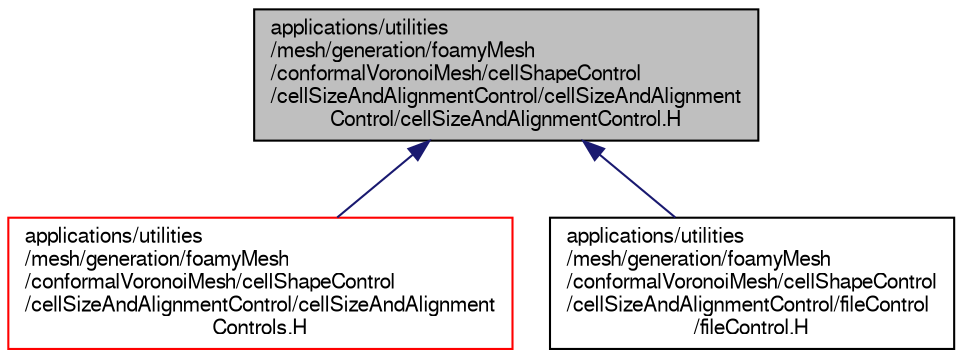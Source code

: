 digraph "applications/utilities/mesh/generation/foamyMesh/conformalVoronoiMesh/cellShapeControl/cellSizeAndAlignmentControl/cellSizeAndAlignmentControl/cellSizeAndAlignmentControl.H"
{
  bgcolor="transparent";
  edge [fontname="FreeSans",fontsize="10",labelfontname="FreeSans",labelfontsize="10"];
  node [fontname="FreeSans",fontsize="10",shape=record];
  Node1 [label="applications/utilities\l/mesh/generation/foamyMesh\l/conformalVoronoiMesh/cellShapeControl\l/cellSizeAndAlignmentControl/cellSizeAndAlignment\lControl/cellSizeAndAlignmentControl.H",height=0.2,width=0.4,color="black", fillcolor="grey75", style="filled" fontcolor="black"];
  Node1 -> Node2 [dir="back",color="midnightblue",fontsize="10",style="solid",fontname="FreeSans"];
  Node2 [label="applications/utilities\l/mesh/generation/foamyMesh\l/conformalVoronoiMesh/cellShapeControl\l/cellSizeAndAlignmentControl/cellSizeAndAlignment\lControls.H",height=0.2,width=0.4,color="red",URL="$a03600.html"];
  Node1 -> Node3 [dir="back",color="midnightblue",fontsize="10",style="solid",fontname="FreeSans"];
  Node3 [label="applications/utilities\l/mesh/generation/foamyMesh\l/conformalVoronoiMesh/cellShapeControl\l/cellSizeAndAlignmentControl/fileControl\l/fileControl.H",height=0.2,width=0.4,color="black",URL="$a03602.html"];
}
